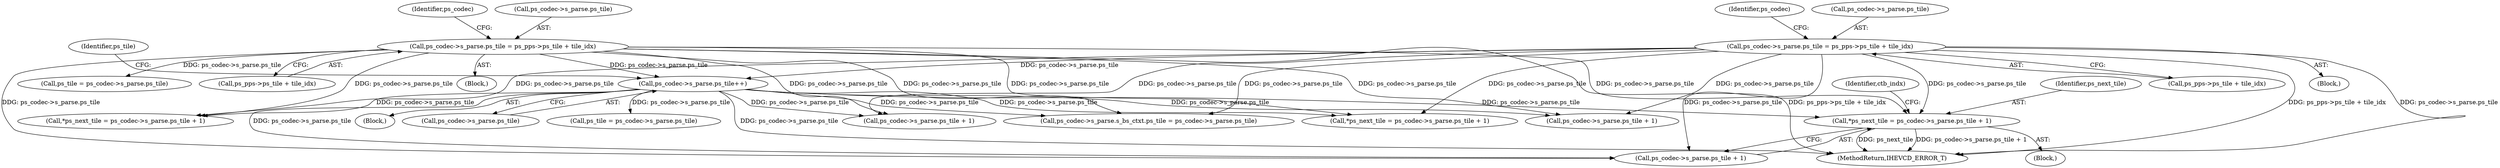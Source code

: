 digraph "0_Android_2b9fb0c2074d370a254b35e2489de2d94943578d@pointer" {
"1002855" [label="(Call,*ps_next_tile = ps_codec->s_parse.ps_tile + 1)"];
"1001187" [label="(Call,ps_codec->s_parse.ps_tile = ps_pps->ps_tile + tile_idx)"];
"1004647" [label="(Call,ps_codec->s_parse.ps_tile++)"];
"1000388" [label="(Call,ps_codec->s_parse.ps_tile = ps_pps->ps_tile + tile_idx)"];
"1000402" [label="(Identifier,ps_codec)"];
"1000388" [label="(Call,ps_codec->s_parse.ps_tile = ps_pps->ps_tile + tile_idx)"];
"1002853" [label="(Block,)"];
"1002856" [label="(Identifier,ps_next_tile)"];
"1002694" [label="(Call,ps_codec->s_parse.ps_tile + 1)"];
"1004252" [label="(Call,ps_codec->s_parse.s_bs_ctxt.ps_tile = ps_codec->s_parse.ps_tile)"];
"1002692" [label="(Call,*ps_next_tile = ps_codec->s_parse.ps_tile + 1)"];
"1000406" [label="(Call,ps_tile = ps_codec->s_parse.ps_tile)"];
"1002855" [label="(Call,*ps_next_tile = ps_codec->s_parse.ps_tile + 1)"];
"1001187" [label="(Call,ps_codec->s_parse.ps_tile = ps_pps->ps_tile + tile_idx)"];
"1001201" [label="(Identifier,ps_codec)"];
"1000389" [label="(Call,ps_codec->s_parse.ps_tile)"];
"1002865" [label="(Identifier,ctb_indx)"];
"1000394" [label="(Call,ps_pps->ps_tile + tile_idx)"];
"1004699" [label="(Call,ps_tile = ps_codec->s_parse.ps_tile)"];
"1002990" [label="(Call,ps_codec->s_parse.ps_tile + 1)"];
"1005291" [label="(MethodReturn,IHEVCD_ERROR_T)"];
"1002857" [label="(Call,ps_codec->s_parse.ps_tile + 1)"];
"1004632" [label="(Block,)"];
"1001188" [label="(Call,ps_codec->s_parse.ps_tile)"];
"1001193" [label="(Call,ps_pps->ps_tile + tile_idx)"];
"1001137" [label="(Block,)"];
"1004647" [label="(Call,ps_codec->s_parse.ps_tile++)"];
"1000189" [label="(Block,)"];
"1004658" [label="(Identifier,ps_tile)"];
"1004648" [label="(Call,ps_codec->s_parse.ps_tile)"];
"1002988" [label="(Call,*ps_next_tile = ps_codec->s_parse.ps_tile + 1)"];
"1002855" -> "1002853"  [label="AST: "];
"1002855" -> "1002857"  [label="CFG: "];
"1002856" -> "1002855"  [label="AST: "];
"1002857" -> "1002855"  [label="AST: "];
"1002865" -> "1002855"  [label="CFG: "];
"1002855" -> "1005291"  [label="DDG: ps_codec->s_parse.ps_tile + 1"];
"1002855" -> "1005291"  [label="DDG: ps_next_tile"];
"1001187" -> "1002855"  [label="DDG: ps_codec->s_parse.ps_tile"];
"1004647" -> "1002855"  [label="DDG: ps_codec->s_parse.ps_tile"];
"1000388" -> "1002855"  [label="DDG: ps_codec->s_parse.ps_tile"];
"1001187" -> "1001137"  [label="AST: "];
"1001187" -> "1001193"  [label="CFG: "];
"1001188" -> "1001187"  [label="AST: "];
"1001193" -> "1001187"  [label="AST: "];
"1001201" -> "1001187"  [label="CFG: "];
"1001187" -> "1005291"  [label="DDG: ps_codec->s_parse.ps_tile"];
"1001187" -> "1005291"  [label="DDG: ps_pps->ps_tile + tile_idx"];
"1001187" -> "1002692"  [label="DDG: ps_codec->s_parse.ps_tile"];
"1001187" -> "1002694"  [label="DDG: ps_codec->s_parse.ps_tile"];
"1001187" -> "1002857"  [label="DDG: ps_codec->s_parse.ps_tile"];
"1001187" -> "1002988"  [label="DDG: ps_codec->s_parse.ps_tile"];
"1001187" -> "1002990"  [label="DDG: ps_codec->s_parse.ps_tile"];
"1001187" -> "1004252"  [label="DDG: ps_codec->s_parse.ps_tile"];
"1001187" -> "1004647"  [label="DDG: ps_codec->s_parse.ps_tile"];
"1004647" -> "1004632"  [label="AST: "];
"1004647" -> "1004648"  [label="CFG: "];
"1004648" -> "1004647"  [label="AST: "];
"1004658" -> "1004647"  [label="CFG: "];
"1004647" -> "1005291"  [label="DDG: ps_codec->s_parse.ps_tile"];
"1004647" -> "1002692"  [label="DDG: ps_codec->s_parse.ps_tile"];
"1004647" -> "1002694"  [label="DDG: ps_codec->s_parse.ps_tile"];
"1004647" -> "1002857"  [label="DDG: ps_codec->s_parse.ps_tile"];
"1004647" -> "1002988"  [label="DDG: ps_codec->s_parse.ps_tile"];
"1004647" -> "1002990"  [label="DDG: ps_codec->s_parse.ps_tile"];
"1004647" -> "1004252"  [label="DDG: ps_codec->s_parse.ps_tile"];
"1000388" -> "1004647"  [label="DDG: ps_codec->s_parse.ps_tile"];
"1004647" -> "1004699"  [label="DDG: ps_codec->s_parse.ps_tile"];
"1000388" -> "1000189"  [label="AST: "];
"1000388" -> "1000394"  [label="CFG: "];
"1000389" -> "1000388"  [label="AST: "];
"1000394" -> "1000388"  [label="AST: "];
"1000402" -> "1000388"  [label="CFG: "];
"1000388" -> "1005291"  [label="DDG: ps_pps->ps_tile + tile_idx"];
"1000388" -> "1000406"  [label="DDG: ps_codec->s_parse.ps_tile"];
"1000388" -> "1002692"  [label="DDG: ps_codec->s_parse.ps_tile"];
"1000388" -> "1002694"  [label="DDG: ps_codec->s_parse.ps_tile"];
"1000388" -> "1002857"  [label="DDG: ps_codec->s_parse.ps_tile"];
"1000388" -> "1002988"  [label="DDG: ps_codec->s_parse.ps_tile"];
"1000388" -> "1002990"  [label="DDG: ps_codec->s_parse.ps_tile"];
"1000388" -> "1004252"  [label="DDG: ps_codec->s_parse.ps_tile"];
}
